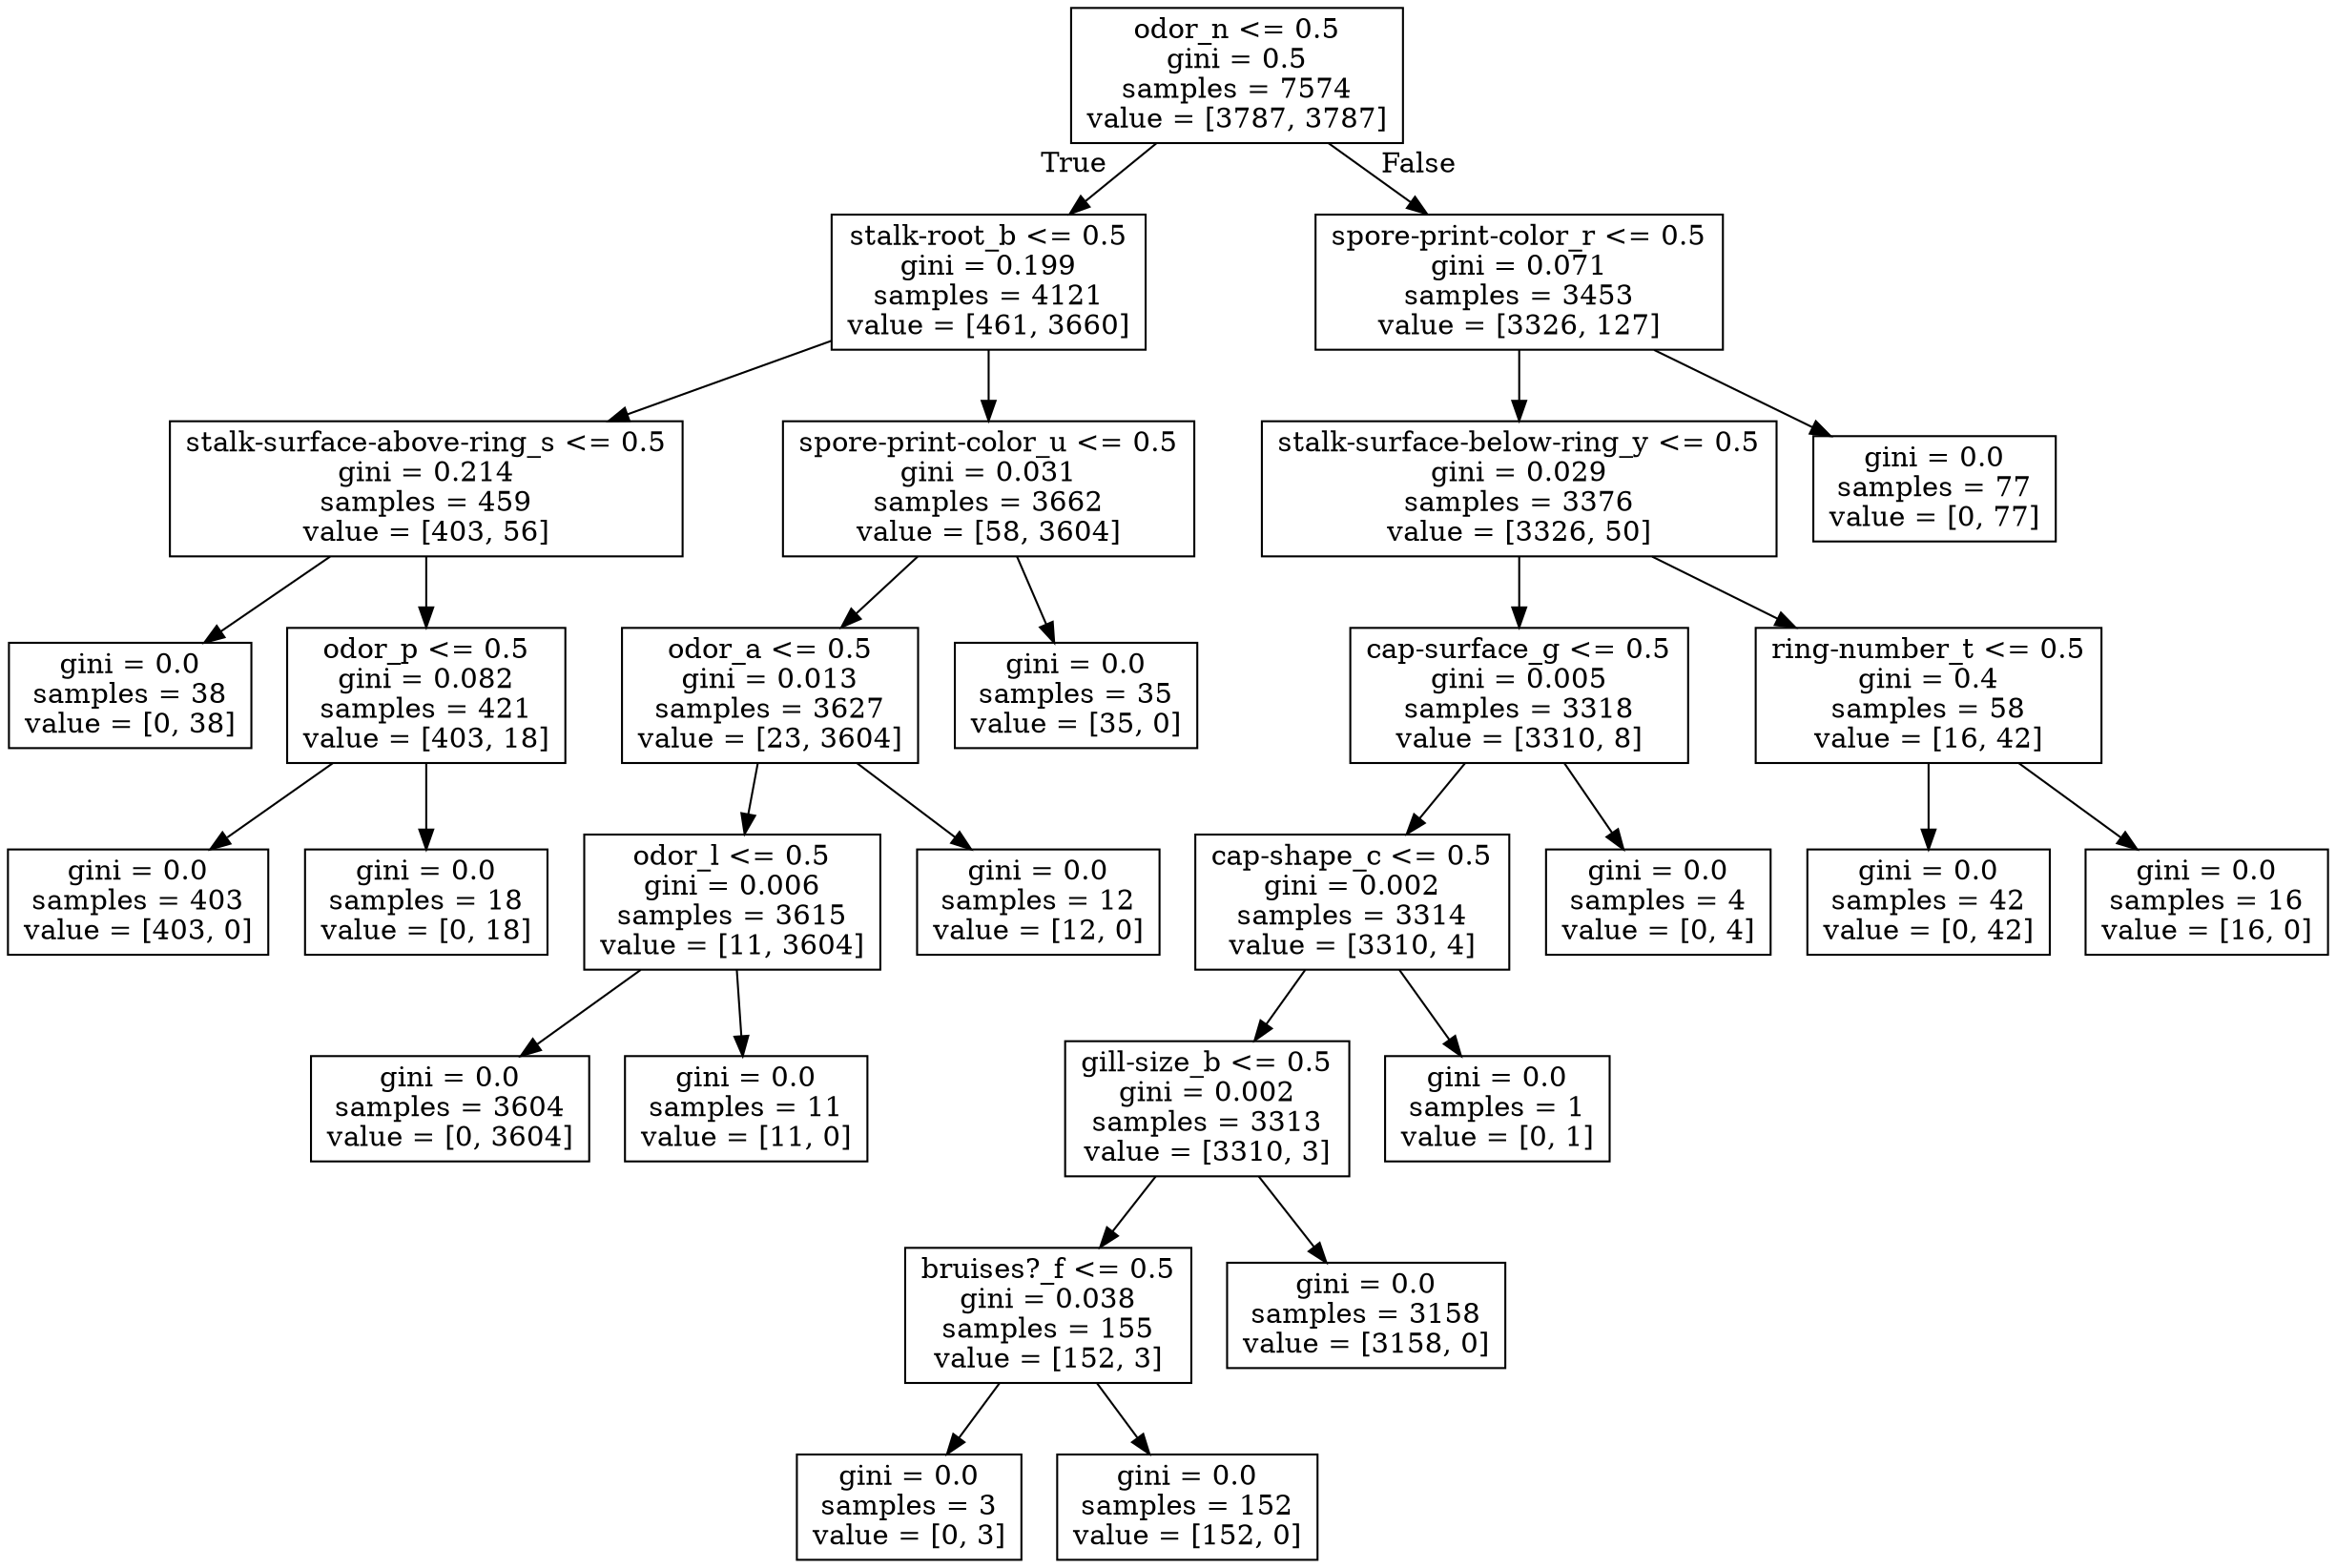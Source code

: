 digraph Tree {
node [shape=box] ;
0 [label="odor_n <= 0.5\ngini = 0.5\nsamples = 7574\nvalue = [3787, 3787]"] ;
1 [label="stalk-root_b <= 0.5\ngini = 0.199\nsamples = 4121\nvalue = [461, 3660]"] ;
0 -> 1 [labeldistance=2.5, labelangle=45, headlabel="True"] ;
2 [label="stalk-surface-above-ring_s <= 0.5\ngini = 0.214\nsamples = 459\nvalue = [403, 56]"] ;
1 -> 2 ;
3 [label="gini = 0.0\nsamples = 38\nvalue = [0, 38]"] ;
2 -> 3 ;
4 [label="odor_p <= 0.5\ngini = 0.082\nsamples = 421\nvalue = [403, 18]"] ;
2 -> 4 ;
5 [label="gini = 0.0\nsamples = 403\nvalue = [403, 0]"] ;
4 -> 5 ;
6 [label="gini = 0.0\nsamples = 18\nvalue = [0, 18]"] ;
4 -> 6 ;
7 [label="spore-print-color_u <= 0.5\ngini = 0.031\nsamples = 3662\nvalue = [58, 3604]"] ;
1 -> 7 ;
8 [label="odor_a <= 0.5\ngini = 0.013\nsamples = 3627\nvalue = [23, 3604]"] ;
7 -> 8 ;
9 [label="odor_l <= 0.5\ngini = 0.006\nsamples = 3615\nvalue = [11, 3604]"] ;
8 -> 9 ;
10 [label="gini = 0.0\nsamples = 3604\nvalue = [0, 3604]"] ;
9 -> 10 ;
11 [label="gini = 0.0\nsamples = 11\nvalue = [11, 0]"] ;
9 -> 11 ;
12 [label="gini = 0.0\nsamples = 12\nvalue = [12, 0]"] ;
8 -> 12 ;
13 [label="gini = 0.0\nsamples = 35\nvalue = [35, 0]"] ;
7 -> 13 ;
14 [label="spore-print-color_r <= 0.5\ngini = 0.071\nsamples = 3453\nvalue = [3326, 127]"] ;
0 -> 14 [labeldistance=2.5, labelangle=-45, headlabel="False"] ;
15 [label="stalk-surface-below-ring_y <= 0.5\ngini = 0.029\nsamples = 3376\nvalue = [3326, 50]"] ;
14 -> 15 ;
16 [label="cap-surface_g <= 0.5\ngini = 0.005\nsamples = 3318\nvalue = [3310, 8]"] ;
15 -> 16 ;
17 [label="cap-shape_c <= 0.5\ngini = 0.002\nsamples = 3314\nvalue = [3310, 4]"] ;
16 -> 17 ;
18 [label="gill-size_b <= 0.5\ngini = 0.002\nsamples = 3313\nvalue = [3310, 3]"] ;
17 -> 18 ;
19 [label="bruises?_f <= 0.5\ngini = 0.038\nsamples = 155\nvalue = [152, 3]"] ;
18 -> 19 ;
20 [label="gini = 0.0\nsamples = 3\nvalue = [0, 3]"] ;
19 -> 20 ;
21 [label="gini = 0.0\nsamples = 152\nvalue = [152, 0]"] ;
19 -> 21 ;
22 [label="gini = 0.0\nsamples = 3158\nvalue = [3158, 0]"] ;
18 -> 22 ;
23 [label="gini = 0.0\nsamples = 1\nvalue = [0, 1]"] ;
17 -> 23 ;
24 [label="gini = 0.0\nsamples = 4\nvalue = [0, 4]"] ;
16 -> 24 ;
25 [label="ring-number_t <= 0.5\ngini = 0.4\nsamples = 58\nvalue = [16, 42]"] ;
15 -> 25 ;
26 [label="gini = 0.0\nsamples = 42\nvalue = [0, 42]"] ;
25 -> 26 ;
27 [label="gini = 0.0\nsamples = 16\nvalue = [16, 0]"] ;
25 -> 27 ;
28 [label="gini = 0.0\nsamples = 77\nvalue = [0, 77]"] ;
14 -> 28 ;
}